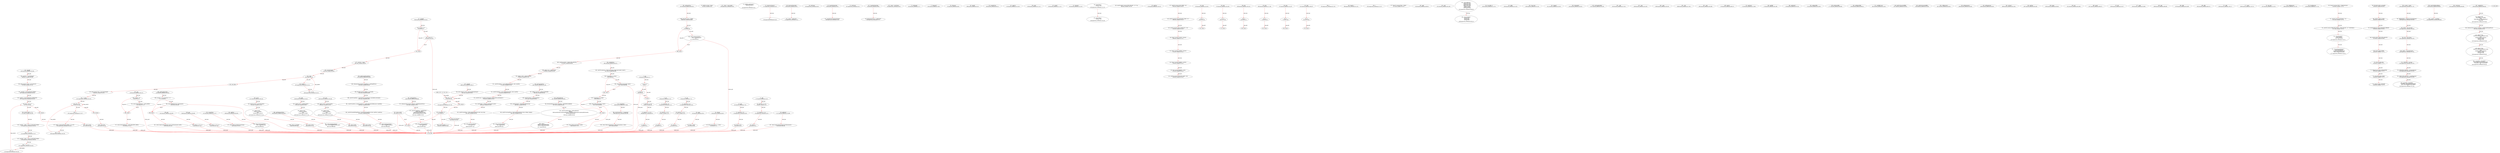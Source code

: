 digraph  {
16 [label="3_ mul\n16-function_definition-4-11", type_label=function_definition];
33 [label="4_ if_a == 0\n33-if-5-7", type_label=if];
3141 [label="4_ end_if", type_label=end_if];
38 [label="5_ return 0;\n38-return-6-6", type_label=return];
40 [label="7_ uint256 c = a * b;\n40-new_variable-8-8", type_label=new_variable];
48 [label="8_ require(c / a == b);\n48-expression_statement-9-9", type_label=expression_statement];
57 [label="9_ return c;\n57-return-10-10", type_label=return];
59 [label="11_ div\n59-function_definition-12-16", type_label=function_definition];
76 [label="12_ require(b > 0);\n76-expression_statement-13-13", type_label=expression_statement];
83 [label="13_ uint256 c = a / b;\n83-new_variable-14-14", type_label=new_variable];
91 [label="14_ return c;\n91-return-15-15", type_label=return];
93 [label="16_ sub\n93-function_definition-17-21", type_label=function_definition];
110 [label="17_ require(b <= a);\n110-expression_statement-18-18", type_label=expression_statement];
117 [label="18_ uint256 c = a - b;\n117-new_variable-19-19", type_label=new_variable];
125 [label="19_ return c;\n125-return-20-20", type_label=return];
127 [label="21_ add\n127-function_definition-22-26", type_label=function_definition];
144 [label="22_ uint256 c = a + b;\n144-new_variable-23-23", type_label=new_variable];
152 [label="23_ require(c >= a);\n152-expression_statement-24-24", type_label=expression_statement];
159 [label="24_ return c;\n159-return-25-25", type_label=return];
161 [label="26_ mod\n161-function_definition-27-30", type_label=function_definition];
178 [label="27_ require(b != 0);\n178-expression_statement-28-28", type_label=expression_statement];
185 [label="28_ return a % b;\n185-return-29-29", type_label=return];
192 [label="32_ address private _owner;\n192-new_variable-33-33", type_label=new_variable];
209 [label="35_ _owner = msg.sender;\n209-expression_statement-36-36", type_label=expression_statement];
223 [label="38_ owner\n223-function_definition-39-41", type_label=function_definition];
232 [label="39_ return _owner;\n232-return-40-40", type_label=return];
234 [label="41_ modifier onlyOwner() {\n        require(isOwner());\n        _;\n    }\n234-expression_statement-42-45", type_label=expression_statement];
237 [label="42_ require(isOwner());\n237-expression_statement-43-43", type_label=expression_statement];
243 [label="43_ _;\n243-expression_statement-44-44", type_label=expression_statement];
245 [label="45_ isOwner\n245-function_definition-46-48", type_label=function_definition];
254 [label="46_ return msg.sender == _owner;\n254-return-47-47", type_label=return];
260 [label="48_ renounceOwnership\n260-function_definition-49-52", type_label=function_definition];
263 [label="48_ onlyOwner\n263-expression_statement-49-49", type_label=expression_statement];
274 [label="50_ _owner = address(0);\n274-expression_statement-51-51", type_label=expression_statement];
280 [label="52_ transferOwnership\n280-function_definition-53-55", type_label=function_definition];
287 [label="52_ onlyOwner\n287-expression_statement-53-53", type_label=expression_statement];
290 [label="53_ _transferOwnership(newOwner);\n290-expression_statement-54-54", type_label=expression_statement];
295 [label="55_ _transferOwnership\n295-function_definition-56-60", type_label=function_definition];
303 [label="56_ require(newOwner != address(0));\n303-expression_statement-57-57", type_label=expression_statement];
318 [label="58_ _owner = newOwner;\n318-expression_statement-59-59", type_label=expression_statement];
353 [label="72_ totalSupply\n353-function_definition-73-77", type_label=function_definition];
361 [label="77_ balanceOf\n361-function_definition-78-83", type_label=function_definition];
373 [label="83_ allowance\n373-function_definition-84-90", type_label=function_definition];
389 [label="90_ transfer\n389-function_definition-91-95", type_label=function_definition];
400 [label="95_ transferFrom\n400-function_definition-96-101", type_label=function_definition];
415 [label="101_ approve\n415-function_definition-102-106", type_label=function_definition];
426 [label="106_ name\n426-function_definition-107-110", type_label=function_definition];
434 [label="110_ symbol\n434-function_definition-111-114", type_label=function_definition];
442 [label="114_ decimals\n442-function_definition-115-118", type_label=function_definition];
453 [label="120_ struct Price {\n        uint256 value;\n    }\n453-expression_statement-121-123", type_label=expression_statement];
459 [label="123_ struct Value {\n        uint256 value;\n    }\n459-expression_statement-124-126", type_label=expression_statement];
468 [label="128_ uint256 public constant ONE_DOLLAR = 10 ** 36;\n468-new_variable-129-129", type_label=new_variable];
476 [label="129_ getPrice\n476-function_definition-130-135", type_label=function_definition];
493 [label="137_ uint256 constant ASCII_ZERO = 48;\n493-new_variable-138-138", type_label=new_variable];
498 [label="138_ uint256 constant ASCII_RELATIVE_ZERO = 87;\n498-new_variable-139-139", type_label=new_variable];
503 [label="139_ uint256 constant ASCII_LOWER_EX = 120;\n503-new_variable-140-140", type_label=new_variable];
508 [label="140_ bytes2 constant COLON = 0x3a20;\n508-new_variable-141-141", type_label=new_variable];
513 [label="141_ bytes2 constant COMMA = 0x2c20;\n513-new_variable-142-142", type_label=new_variable];
518 [label="142_ bytes2 constant LPAREN = 0x203c;\n518-new_variable-143-143", type_label=new_variable];
523 [label="143_ byte constant RPAREN = 0x3e;\n523-new_variable-144-144", type_label=new_variable];
528 [label="144_ uint256 constant FOUR_BIT_MASK = 0xf;\n528-new_variable-145-145", type_label=new_variable];
533 [label="145_ that\n533-function_definition-146-165", type_label=function_definition];
550 [label="153_ if\n550-if-154-164", type_label=if];
3658 [label="153_ end_if", type_label=end_if];
574 [label="165_ that\n574-function_definition-166-189", type_label=function_definition];
595 [label="174_ if\n595-if-175-188", type_label=if];
3703 [label="174_ end_if", type_label=end_if];
628 [label="189_ that\n628-function_definition-190-216", type_label=function_definition];
653 [label="199_ if\n653-if-200-215", type_label=if];
3761 [label="199_ end_if", type_label=end_if];
693 [label="216_ that\n693-function_definition-217-240", type_label=function_definition];
714 [label="225_ if\n714-if-226-239", type_label=if];
3822 [label="225_ end_if", type_label=end_if];
747 [label="240_ that\n747-function_definition-241-267", type_label=function_definition];
772 [label="250_ if\n772-if-251-266", type_label=if];
3880 [label="250_ end_if", type_label=end_if];
812 [label="267_ that\n812-function_definition-268-297", type_label=function_definition];
841 [label="278_ if\n841-if-279-296", type_label=if];
3949 [label="278_ end_if", type_label=end_if];
888 [label="297_ stringify\n888-function_definition-298-317", type_label=function_definition];
901 [label="304_ bytes memory result = abi.encodePacked(input);\n901-new_variable-305-305", type_label=new_variable];
912 [label="305_ for(i > 0;;)\n912-for-306-315", type_label=for];
4020 [label="305_ end_for", type_label=end_for];
924 [label="306_ i--;\n924-expression_statement-307-307", type_label=expression_statement];
925 [label="306_ i--\n925-expression_statement-307-307", type_label=expression_statement];
927 [label="307_ if_result[i] != 0\n927-if-308-314", type_label=if];
4035 [label="307_ end_if", type_label=end_if];
934 [label="308_ uint256 length = i + 1;\n934-new_variable-309-309", type_label=new_variable];
951 [label="312_ return result;\n951-return-313-313", type_label=return];
953 [label="315_ return new bytes(0);\n953-return-316-316", type_label=return];
960 [label="317_ stringify\n960-function_definition-318-342", type_label=function_definition];
973 [label="324_ if_input == 0\n973-if-325-327", type_label=if];
4081 [label="324_ end_if", type_label=end_if];
978 [label="325_ return \"0\";\n978-return-326-326", type_label=return];
981 [label="327_ uint256 j = input;\n981-new_variable-328-328", type_label=new_variable];
987 [label="328_ uint256 length;\n987-new_variable-329-329", type_label=new_variable];
992 [label="329_ while\n992-while-330-333", type_label=while];
4100 [label="329_ end_while", type_label=end_while];
997 [label="330_ length++;\n997-expression_statement-331-331", type_label=expression_statement];
998 [label="330_ length++\n998-expression_statement-331-331", type_label=expression_statement];
1000 [label="331_ j /= 10;\n1000-expression_statement-332-332", type_label=expression_statement];
1004 [label="333_ bytes memory bstr = new bytes(length);\n1004-new_variable-334-334", type_label=new_variable];
1015 [label="334_ j = input;\n1015-expression_statement-335-335", type_label=expression_statement];
1019 [label="335_ for(i > 0;;)\n1019-for-336-340", type_label=for];
4127 [label="335_ end_for", type_label=end_for];
1031 [label="336_ i--;\n1031-expression_statement-337-337", type_label=expression_statement];
1032 [label="336_ i--\n1032-expression_statement-337-337", type_label=expression_statement];
1034 [label="337_ bstr[i] = byte(uint8(ASCII_ZERO + (j % 10)));\n1034-expression_statement-338-338", type_label=expression_statement];
1049 [label="338_ j /= 10;\n1049-expression_statement-339-339", type_label=expression_statement];
1053 [label="340_ return bstr;\n1053-return-341-341", type_label=return];
1055 [label="342_ stringify\n1055-function_definition-343-362", type_label=function_definition];
1068 [label="349_ uint256 z = uint256(input);\n1068-new_variable-350-350", type_label=new_variable];
1076 [label="350_ bytes memory result = new bytes(42);\n1076-new_variable-351-351", type_label=new_variable];
1087 [label="351_ result[0] = byte(uint8(ASCII_ZERO));\n1087-expression_statement-352-352", type_label=expression_statement];
1097 [label="352_ result[1] = byte(uint8(ASCII_LOWER_EX));\n1097-expression_statement-353-353", type_label=expression_statement];
1107 [label="353_ for(i < 20;;i++)\n1107-for-354-360", type_label=for];
4215 [label="353_ end_for", type_label=end_for];
1118 [label="353_ i++\n1118-expression_statement-354-354", type_label=expression_statement];
1121 [label="354_ uint256 shift = i * 2;\n1121-new_variable-355-355", type_label=new_variable];
1129 [label="355_ result[41 - shift] = char(z & FOUR_BIT_MASK);\n1129-expression_statement-356-356", type_label=expression_statement];
1142 [label="356_ z = z >> 4;\n1142-expression_statement-357-357", type_label=expression_statement];
1148 [label="357_ result[40 - shift] = char(z & FOUR_BIT_MASK);\n1148-expression_statement-358-358", type_label=expression_statement];
1161 [label="358_ z = z >> 4;\n1161-expression_statement-359-359", type_label=expression_statement];
1167 [label="360_ return result;\n1167-return-361-361", type_label=return];
1169 [label="362_ char\n1169-function_definition-363-374", type_label=function_definition];
1182 [label="369_ if_input < 10\n1182-if-370-372", type_label=if];
4290 [label="369_ end_if", type_label=end_if];
1187 [label="370_ return byte(uint8(input + ASCII_ZERO));\n1187-return-371-371", type_label=return];
1195 [label="372_ return byte(uint8(input + ASCII_RELATIVE_ZERO));\n1195-return-373-373", type_label=return];
1211 [label="377_ bytes32 constant FILE = \"Math\";\n1211-new_variable-378-378", type_label=new_variable];
1217 [label="378_ getPartial\n1217-function_definition-379-389", type_label=function_definition];
1238 [label="387_ return target.mul(numerator).div(denominator);\n1238-return-388-388", type_label=return];
1250 [label="389_ getPartialRoundUp\n1250-function_definition-390-403", type_label=function_definition];
1271 [label="398_ if_target == 0 || numerator == 0\n1271-if-399-401", type_label=if];
4379 [label="398_ end_if", type_label=end_if];
1280 [label="399_ return SafeMath.div(0, denominator);\n1280-return-400-400", type_label=return];
1289 [label="401_ return target.mul(numerator).sub(1).div(denominator).add(1);\n1289-return-402-402", type_label=return];
1311 [label="403_ to128\n1311-function_definition-404-418", type_label=function_definition];
1324 [label="410_ uint128 result = uint128(number);\n1324-new_variable-411-411", type_label=new_variable];
1332 [label="411_ Require.that(\n            result == number,\n            FILE,\n            \"Unsafe cast to uint128\"\n        );\n1332-expression_statement-412-416", type_label=expression_statement];
1346 [label="416_ return result;\n1346-return-417-417", type_label=return];
1348 [label="418_ to96\n1348-function_definition-419-433", type_label=function_definition];
1361 [label="425_ uint96 result = uint96(number);\n1361-new_variable-426-426", type_label=new_variable];
1369 [label="426_ Require.that(\n            result == number,\n            FILE,\n            \"Unsafe cast to uint96\"\n        );\n1369-expression_statement-427-431", type_label=expression_statement];
1383 [label="431_ return result;\n1383-return-432-432", type_label=return];
1385 [label="433_ to32\n1385-function_definition-434-448", type_label=function_definition];
1398 [label="440_ uint32 result = uint32(number);\n1398-new_variable-441-441", type_label=new_variable];
1406 [label="441_ Require.that(\n            result == number,\n            FILE,\n            \"Unsafe cast to uint32\"\n        );\n1406-expression_statement-442-446", type_label=expression_statement];
1420 [label="446_ return result;\n1420-return-447-447", type_label=return];
1422 [label="448_ min\n1422-function_definition-449-458", type_label=function_definition];
1439 [label="456_ return a < b ? a : b;\n1439-return-457-457", type_label=return];
1446 [label="458_ max\n1446-function_definition-459-468", type_label=function_definition];
1463 [label="466_ return a > b ? a : b;\n1463-return-467-467", type_label=return];
1473 [label="470_ currentTime\n1473-function_definition-471-477", type_label=function_definition];
1482 [label="475_ return Math.to32(block.timestamp);\n1482-return-476-476", type_label=return];
1520 [label="487_ peek\n1520-function_definition-488-491", type_label=function_definition];
1531 [label="491_ read\n1531-function_definition-492-495", type_label=function_definition];
1542 [label="497_ struct OfferInfo {\n        uint256 pay_amt;\n        address pay_gem;\n        uint256 buy_amt;\n        address buy_gem;\n        address owner;\n        uint64 timestamp;\n    }\n1542-expression_statement-498-505", type_label=expression_statement];
1568 [label="505_ struct SortInfo {\n        uint256 next;   \n        uint256 prev;   \n        uint256 delb;   \n    }\n1568-expression_statement-506-510", type_label=expression_statement];
1582 [label="510_ last_offer_id\n1582-function_definition-511-514", type_label=function_definition];
1590 [label="514_ offers\n1590-function_definition-515-520", type_label=function_definition];
1603 [label="520_ close_time\n1603-function_definition-521-524", type_label=function_definition];
1611 [label="524_ stopped\n1611-function_definition-525-528", type_label=function_definition];
1619 [label="528_ buyEnabled\n1619-function_definition-529-532", type_label=function_definition];
1627 [label="532_ matchingEnabled\n1627-function_definition-533-536", type_label=function_definition];
1635 [label="536_ _rank\n1635-function_definition-537-542", type_label=function_definition];
1648 [label="542_ _best\n1648-function_definition-543-549", type_label=function_definition];
1664 [label="549_ _span\n1664-function_definition-550-556", type_label=function_definition];
1680 [label="556_ _dust\n1680-function_definition-557-562", type_label=function_definition];
1692 [label="562_ _near\n1692-function_definition-563-568", type_label=function_definition];
1704 [label="568_ isActive\n1704-function_definition-569-574", type_label=function_definition];
1716 [label="574_ getOwner\n1716-function_definition-575-580", type_label=function_definition];
1728 [label="580_ getOffer\n1728-function_definition-581-586", type_label=function_definition];
1749 [label="586_ getMinSell\n1749-function_definition-587-592", type_label=function_definition];
1761 [label="592_ getBestOffer\n1761-function_definition-593-599", type_label=function_definition];
1777 [label="599_ getWorseOffer\n1777-function_definition-600-605", type_label=function_definition];
1789 [label="605_ getBetterOffer\n1789-function_definition-606-611", type_label=function_definition];
1801 [label="611_ getOfferCount\n1801-function_definition-612-618", type_label=function_definition];
1817 [label="618_ getFirstUnsortedOffer\n1817-function_definition-619-622", type_label=function_definition];
1825 [label="622_ getNextUnsortedOffer\n1825-function_definition-623-628", type_label=function_definition];
1837 [label="628_ isOfferSorted\n1837-function_definition-629-634", type_label=function_definition];
1849 [label="634_ getBuyAmount\n1849-function_definition-635-642", type_label=function_definition];
1869 [label="642_ getPayAmount\n1869-function_definition-643-650", type_label=function_definition];
1889 [label="650_ isClosed\n1889-function_definition-651-654", type_label=function_definition];
1897 [label="654_ getTime\n1897-function_definition-655-658", type_label=function_definition];
1905 [label="658_ bump\n1905-function_definition-659-662", type_label=function_definition];
1912 [label="662_ buy\n1912-function_definition-663-668", type_label=function_definition];
1927 [label="668_ cancel\n1927-function_definition-669-673", type_label=function_definition];
1938 [label="673_ kill\n1938-function_definition-674-677", type_label=function_definition];
1945 [label="677_ make\n1945-function_definition-678-685", type_label=function_definition];
1968 [label="685_ take\n1968-function_definition-686-690", type_label=function_definition];
1979 [label="690_ offer\n1979-function_definition-691-698", type_label=function_definition];
2002 [label="698_ offer\n2002-function_definition-699-707", type_label=function_definition];
2029 [label="707_ offer\n2029-function_definition-708-717", type_label=function_definition];
2060 [label="717_ insert\n2060-function_definition-718-723", type_label=function_definition];
2075 [label="723_ del_rank\n2075-function_definition-724-728", type_label=function_definition];
2086 [label="728_ sellAllAmount\n2086-function_definition-729-736", type_label=function_definition];
2109 [label="736_ buyAllAmount\n2109-function_definition-737-744", type_label=function_definition];
2146 [label="750_ bytes32 constant FILE = \"DaiPriceOracle\";\n2146-new_variable-751-751", type_label=new_variable];
2152 [label="751_ uint256 constant DECIMALS = 18;\n2152-new_variable-752-752", type_label=new_variable];
2157 [label="752_ uint256 constant EXPECTED_PRICE = ONE_DOLLAR / (10 ** DECIMALS);\n2157-new_variable-753-753", type_label=new_variable];
2167 [label="753_ struct PriceInfo {\n        uint128 price;\n        uint32 lastUpdate;\n    }\n2167-expression_statement-754-757", type_label=expression_statement];
2177 [label="757_ struct DeviationParams {\n        uint64 denominator;\n        uint64 maximumPerSecond;\n        uint64 maximumAbsolute;\n    }\n2177-expression_statement-758-762", type_label=expression_statement];
2198 [label="765_ PriceInfo public g_priceInfo;\n2198-new_variable-766-766", type_label=new_variable];
2204 [label="766_ address public g_poker;\n2204-new_variable-767-767", type_label=new_variable];
2209 [label="767_ DeviationParams public DEVIATION_PARAMS;\n2209-new_variable-768-768", type_label=new_variable];
2215 [label="768_ uint256 public OASIS_ETH_AMOUNT;\n2215-new_variable-769-769", type_label=new_variable];
2220 [label="769_ IErc20 public WETH;\n2220-new_variable-770-770", type_label=new_variable];
2226 [label="770_ IErc20 public DAI;\n2226-new_variable-771-771", type_label=new_variable];
2232 [label="771_ IMakerOracle public MEDIANIZER;\n2232-new_variable-772-772", type_label=new_variable];
2238 [label="772_ IOasisDex public OASIS;\n2238-new_variable-773-773", type_label=new_variable];
2244 [label="773_ address public UNISWAP;\n2244-new_variable-774-774", type_label=new_variable];
2284 [label="786_ g_poker = poker;\n2284-expression_statement-787-787", type_label=expression_statement];
2288 [label="787_ MEDIANIZER = IMakerOracle(medianizer);\n2288-expression_statement-788-788", type_label=expression_statement];
2295 [label="788_ WETH = IErc20(weth);\n2295-expression_statement-789-789", type_label=expression_statement];
2302 [label="789_ DAI = IErc20(dai);\n2302-expression_statement-790-790", type_label=expression_statement];
2309 [label="790_ OASIS = IOasisDex(oasis);\n2309-expression_statement-791-791", type_label=expression_statement];
2316 [label="791_ UNISWAP = uniswap;\n2316-expression_statement-792-792", type_label=expression_statement];
2320 [label="792_ DEVIATION_PARAMS = deviationParams;\n2320-expression_statement-793-793", type_label=expression_statement];
2324 [label="793_ OASIS_ETH_AMOUNT = oasisEthAmount;\n2324-expression_statement-794-794", type_label=expression_statement];
2328 [label="794_ g_priceInfo = PriceInfo({\n            lastUpdate: uint32(block.timestamp),\n            price: uint128(EXPECTED_PRICE)\n        });\n2328-expression_statement-795-798", type_label=expression_statement];
2346 [label="799_ ownerSetPokerAddress\n2346-function_definition-800-807", type_label=function_definition];
2353 [label="803_ onlyOwner\n2353-expression_statement-804-804", type_label=expression_statement];
2356 [label="805_ g_poker = newPoker;\n2356-expression_statement-806-806", type_label=expression_statement];
2360 [label="807_ updatePrice\n2360-function_definition-808-842", type_label=function_definition];
2381 [label="814_ Require.that(\n            msg.sender == g_poker,\n            FILE,\n            \"Only poker can call updatePrice\",\n            msg.sender\n        );\n2381-expression_statement-815-820", type_label=expression_statement];
2401 [label="820_ Monetary.Price memory newPrice = getBoundedTargetPrice();\n2401-new_variable-821-821", type_label=new_variable];
2410 [label="821_ Require.that(\n            newPrice.value >= minimum.value,\n            FILE,\n            \"newPrice below minimum\",\n            newPrice.value,\n            minimum.value\n        );\n2410-expression_statement-822-828", type_label=expression_statement];
2436 [label="828_ Require.that(\n            newPrice.value <= maximum.value,\n            FILE,\n            \"newPrice above maximum\",\n            newPrice.value,\n            maximum.value\n        );\n2436-expression_statement-829-835", type_label=expression_statement];
2462 [label="835_ g_priceInfo = PriceInfo({\n            price: Math.to128(newPrice.value),\n            lastUpdate: Time.currentTime()\n        });\n2462-expression_statement-836-839", type_label=expression_statement];
2488 [label="840_ return g_priceInfo;\n2488-return-841-841", type_label=return];
2490 [label="842_ getPrice\n2490-function_definition-843-853", type_label=function_definition];
2504 [label="849_ return Monetary.Price({\n            value: g_priceInfo.price\n        });\n2504-return-850-852", type_label=return];
2515 [label="853_ getBoundedTargetPrice\n2515-function_definition-854-867", type_label=function_definition];
2526 [label="858_ Monetary.Price memory targetPrice = getTargetPrice();\n2526-new_variable-859-859", type_label=new_variable];
2535 [label="859_ PriceInfo memory oldInfo = g_priceInfo;\n2535-new_variable-860-860", type_label=new_variable];
2542 [label="860_ uint256 timeDelta = uint256(Time.currentTime()).sub(oldInfo.lastUpdate);\n2542-new_variable-861-861", type_label=new_variable];
2560 [label="861_ (uint256 minPrice, uint256 maxPrice) = getPriceBounds(oldInfo.price, timeDelta);\n2560-new_variable-862-862", type_label=new_variable];
2578 [label="862_ uint256 boundedTargetPrice = boundValue(targetPrice.value, minPrice, maxPrice);\n2578-new_variable-863-863", type_label=new_variable];
2593 [label="863_ return Monetary.Price({\n            value: boundedTargetPrice\n        });\n2593-return-864-866", type_label=return];
2602 [label="867_ getTargetPrice\n2602-function_definition-868-882", type_label=function_definition];
2613 [label="872_ Monetary.Price memory ethUsd = getMedianizerPrice();\n2613-new_variable-873-873", type_label=new_variable];
2622 [label="873_ uint256 targetPrice = getMidValue(\n            EXPECTED_PRICE,\n            getOasisPrice(ethUsd).value,\n            getUniswapPrice(ethUsd).value\n        );\n2622-new_variable-874-878", type_label=new_variable];
2645 [label="878_ return Monetary.Price({\n            value: targetPrice\n        });\n2645-return-879-881", type_label=return];
2654 [label="882_ getMedianizerPrice\n2654-function_definition-883-891", type_label=function_definition];
2665 [label="887_ return Monetary.Price({\n            value: uint256(MEDIANIZER.read())\n        });\n2665-return-888-890", type_label=return];
2679 [label="891_ getOasisPrice\n2679-function_definition-892-920", type_label=function_definition];
2696 [label="898_ IOasisDex oasis = OASIS;\n2696-new_variable-899-899", type_label=new_variable];
2703 [label="899_ if\n2703-if-900-908", type_label=if];
5811 [label="899_ end_if", type_label=end_if];
2721 [label="904_ return Monetary.Price({\n                value: g_priceInfo.price\n            });\n2721-return-905-907", type_label=return];
2732 [label="908_ uint256 numWei = OASIS_ETH_AMOUNT;\n2732-new_variable-909-909", type_label=new_variable];
2738 [label="909_ address dai = address(DAI);\n2738-new_variable-910-910", type_label=new_variable];
2746 [label="910_ address weth = address(WETH);\n2746-new_variable-911-911", type_label=new_variable];
2754 [label="911_ uint256 daiAmt1 = oasis.getBuyAmount(dai, weth, numWei);\n2754-new_variable-912-912", type_label=new_variable];
2769 [label="912_ uint256 daiAmt2 = oasis.getPayAmount(dai, weth, numWei);\n2769-new_variable-913-913", type_label=new_variable];
2784 [label="913_ uint256 num = numWei.mul(daiAmt2).add(numWei.mul(daiAmt1));\n2784-new_variable-914-914", type_label=new_variable];
2805 [label="914_ uint256 den = daiAmt1.mul(daiAmt2).mul(2);\n2805-new_variable-915-915", type_label=new_variable];
2821 [label="915_ uint256 oasisPrice = Math.getPartial(ethUsd.value, num, den);\n2821-new_variable-916-916", type_label=new_variable];
2838 [label="916_ return Monetary.Price({\n            value: oasisPrice\n        });\n2838-return-917-919", type_label=return];
2847 [label="920_ getUniswapPrice\n2847-function_definition-921-935", type_label=function_definition];
2864 [label="927_ address uniswap = address(UNISWAP);\n2864-new_variable-928-928", type_label=new_variable];
2872 [label="928_ uint256 ethAmt = uniswap.balance;\n2872-new_variable-929-929", type_label=new_variable];
2880 [label="929_ uint256 daiAmt = DAI.balanceOf(uniswap);\n2880-new_variable-930-930", type_label=new_variable];
2891 [label="930_ uint256 uniswapPrice = Math.getPartial(ethUsd.value, ethAmt, daiAmt);\n2891-new_variable-931-931", type_label=new_variable];
2908 [label="931_ return Monetary.Price({\n            value: uniswapPrice\n        });\n2908-return-932-934", type_label=return];
2917 [label="935_ getPriceBounds\n2917-function_definition-936-954", type_label=function_definition];
2937 [label="943_ DeviationParams memory deviation = DEVIATION_PARAMS;\n2937-new_variable-944-944", type_label=new_variable];
2944 [label="944_ uint256 maxDeviation = Math.getPartial(\n            oldPrice,\n            Math.min(deviation.maximumAbsolute, timeDelta.mul(deviation.maximumPerSecond)),\n            deviation.denominator\n        );\n2944-new_variable-945-949", type_label=new_variable];
2977 [label="949_ return (\n            oldPrice.sub(maxDeviation),\n            oldPrice.add(maxDeviation)\n        );\n2977-return-950-953", type_label=return];
2991 [label="954_ getMidValue\n2991-function_definition-955-972", type_label=function_definition];
3012 [label="963_ uint256 maximum = Math.max(valueA, Math.max(valueB, valueC));\n3012-new_variable-964-964", type_label=new_variable];
3032 [label="964_ if_maximum == valueA\n3032-if-965-967", type_label=if];
6140 [label="964_ end_if", type_label=end_if];
3037 [label="965_ return Math.max(valueB, valueC);\n3037-return-966-966", type_label=return];
3046 [label="967_ if_maximum == valueB\n3046-if-968-970", type_label=if];
6154 [label="967_ end_if", type_label=end_if];
3051 [label="968_ return Math.max(valueA, valueC);\n3051-return-969-969", type_label=return];
3060 [label="970_ return Math.max(valueA, valueB);\n3060-return-971-971", type_label=return];
3069 [label="972_ boundValue\n3069-function_definition-973-984", type_label=function_definition];
3090 [label="981_ assert(minimum <= maximum);\n3090-expression_statement-982-982", type_label=expression_statement];
3097 [label="982_ return Math.max(minimum, Math.min(maximum, value));\n3097-return-983-983", type_label=return];
1 [label="0_ start_node", type_label=start];
2 [label="0_ exit_node", type_label=exit];
"(4035, (307, 12), (313, 13))";
16 -> 33  [color=red, controlflow_type=next_line, edge_type=CFG_edge, key=0, label=next_line];
33 -> 38  [color=red, controlflow_type=pos_next, edge_type=CFG_edge, key=0, label=pos_next];
33 -> 3141  [color=red, controlflow_type=neg_next, edge_type=CFG_edge, key=0, label=neg_next];
3141 -> 40  [color=red, controlflow_type=next_line, edge_type=CFG_edge, key=0, label=next_line];
38 -> 3141  [color=red, controlflow_type=end_if, edge_type=CFG_edge, key=0, label=end_if];
38 -> 2  [color=red, controlflow_type=return_exit, edge_type=CFG_edge, key=0, label=return_exit];
40 -> 48  [color=red, controlflow_type=next_line, edge_type=CFG_edge, key=0, label=next_line];
48 -> 57  [color=red, controlflow_type=next_line, edge_type=CFG_edge, key=0, label=next_line];
57 -> 2  [color=red, controlflow_type=return_exit, edge_type=CFG_edge, key=0, label=return_exit];
59 -> 76  [color=red, controlflow_type=next_line, edge_type=CFG_edge, key=0, label=next_line];
76 -> 83  [color=red, controlflow_type=next_line, edge_type=CFG_edge, key=0, label=next_line];
83 -> 91  [color=red, controlflow_type=next_line, edge_type=CFG_edge, key=0, label=next_line];
91 -> 2  [color=red, controlflow_type=return_exit, edge_type=CFG_edge, key=0, label=return_exit];
93 -> 110  [color=red, controlflow_type=next_line, edge_type=CFG_edge, key=0, label=next_line];
110 -> 117  [color=red, controlflow_type=next_line, edge_type=CFG_edge, key=0, label=next_line];
117 -> 125  [color=red, controlflow_type=next_line, edge_type=CFG_edge, key=0, label=next_line];
125 -> 2  [color=red, controlflow_type=return_exit, edge_type=CFG_edge, key=0, label=return_exit];
127 -> 144  [color=red, controlflow_type=next_line, edge_type=CFG_edge, key=0, label=next_line];
144 -> 152  [color=red, controlflow_type=next_line, edge_type=CFG_edge, key=0, label=next_line];
152 -> 159  [color=red, controlflow_type=next_line, edge_type=CFG_edge, key=0, label=next_line];
159 -> 2  [color=red, controlflow_type=return_exit, edge_type=CFG_edge, key=0, label=return_exit];
161 -> 178  [color=red, controlflow_type=next_line, edge_type=CFG_edge, key=0, label=next_line];
178 -> 185  [color=red, controlflow_type=next_line, edge_type=CFG_edge, key=0, label=next_line];
185 -> 2  [color=red, controlflow_type=return_exit, edge_type=CFG_edge, key=0, label=return_exit];
223 -> 232  [color=red, controlflow_type=next_line, edge_type=CFG_edge, key=0, label=next_line];
232 -> 2  [color=red, controlflow_type=return_exit, edge_type=CFG_edge, key=0, label=return_exit];
237 -> 243  [color=red, controlflow_type=next_line, edge_type=CFG_edge, key=0, label=next_line];
245 -> 254  [color=red, controlflow_type=next_line, edge_type=CFG_edge, key=0, label=next_line];
254 -> 2  [color=red, controlflow_type=return_exit, edge_type=CFG_edge, key=0, label=return_exit];
260 -> 274  [color=red, controlflow_type=next_line, edge_type=CFG_edge, key=0, label=next_line];
280 -> 290  [color=red, controlflow_type=next_line, edge_type=CFG_edge, key=0, label=next_line];
295 -> 303  [color=red, controlflow_type=next_line, edge_type=CFG_edge, key=0, label=next_line];
453 -> 459  [color=red, controlflow_type=next_line, edge_type=CFG_edge, key=0, label=next_line];
493 -> 498  [color=red, controlflow_type=next_line, edge_type=CFG_edge, key=0, label=next_line];
498 -> 503  [color=red, controlflow_type=next_line, edge_type=CFG_edge, key=0, label=next_line];
503 -> 508  [color=red, controlflow_type=next_line, edge_type=CFG_edge, key=0, label=next_line];
508 -> 513  [color=red, controlflow_type=next_line, edge_type=CFG_edge, key=0, label=next_line];
513 -> 518  [color=red, controlflow_type=next_line, edge_type=CFG_edge, key=0, label=next_line];
518 -> 523  [color=red, controlflow_type=next_line, edge_type=CFG_edge, key=0, label=next_line];
523 -> 528  [color=red, controlflow_type=next_line, edge_type=CFG_edge, key=0, label=next_line];
533 -> 550  [color=red, controlflow_type=next_line, edge_type=CFG_edge, key=0, label=next_line];
550 -> 3658  [color=red, controlflow_type=neg_next, edge_type=CFG_edge, key=0, label=neg_next];
574 -> 595  [color=red, controlflow_type=next_line, edge_type=CFG_edge, key=0, label=next_line];
595 -> 3703  [color=red, controlflow_type=neg_next, edge_type=CFG_edge, key=0, label=neg_next];
628 -> 653  [color=red, controlflow_type=next_line, edge_type=CFG_edge, key=0, label=next_line];
653 -> 3761  [color=red, controlflow_type=neg_next, edge_type=CFG_edge, key=0, label=neg_next];
693 -> 714  [color=red, controlflow_type=next_line, edge_type=CFG_edge, key=0, label=next_line];
714 -> 3822  [color=red, controlflow_type=neg_next, edge_type=CFG_edge, key=0, label=neg_next];
747 -> 772  [color=red, controlflow_type=next_line, edge_type=CFG_edge, key=0, label=next_line];
772 -> 3880  [color=red, controlflow_type=neg_next, edge_type=CFG_edge, key=0, label=neg_next];
812 -> 841  [color=red, controlflow_type=next_line, edge_type=CFG_edge, key=0, label=next_line];
841 -> 3949  [color=red, controlflow_type=neg_next, edge_type=CFG_edge, key=0, label=neg_next];
888 -> 901  [color=red, controlflow_type=next_line, edge_type=CFG_edge, key=0, label=next_line];
901 -> 912  [color=red, controlflow_type=next_line, edge_type=CFG_edge, key=0, label=next_line];
912 -> 924  [color=red, controlflow_type=pos_next, edge_type=CFG_edge, key=0, label=pos_next];
912 -> 4020  [color=red, controlflow_type=neg_next, edge_type=CFG_edge, key=0, label=neg_next];
912 -> 912  [color=red, controlflow_type=loop_control, edge_type=CFG_edge, key=0, label=loop_control];
4020 -> 953  [color=red, controlflow_type=next_line, edge_type=CFG_edge, key=0, label=next_line];
924 -> 927  [color=red, controlflow_type=next_line, edge_type=CFG_edge, key=0, label=next_line];
927 -> 934  [color=red, controlflow_type=pos_next, edge_type=CFG_edge, key=0, label=pos_next];
927 -> 4035  [color=red, controlflow_type=neg_next, edge_type=CFG_edge, key=0, label=neg_next];
4035 -> 2  [color=red, controlflow_type=next_line, edge_type=CFG_edge, key=0, label=next_line];
951 -> 4035  [color=red, controlflow_type=end_if, edge_type=CFG_edge, key=0, label=end_if];
951 -> 2  [color=red, controlflow_type=return_exit, edge_type=CFG_edge, key=0, label=return_exit];
953 -> 2  [color=red, controlflow_type=return_exit, edge_type=CFG_edge, key=0, label=return_exit];
960 -> 973  [color=red, controlflow_type=next_line, edge_type=CFG_edge, key=0, label=next_line];
973 -> 978  [color=red, controlflow_type=pos_next, edge_type=CFG_edge, key=0, label=pos_next];
973 -> 4081  [color=red, controlflow_type=neg_next, edge_type=CFG_edge, key=0, label=neg_next];
4081 -> 981  [color=red, controlflow_type=next_line, edge_type=CFG_edge, key=0, label=next_line];
978 -> 4081  [color=red, controlflow_type=end_if, edge_type=CFG_edge, key=0, label=end_if];
978 -> 2  [color=red, controlflow_type=return_exit, edge_type=CFG_edge, key=0, label=return_exit];
981 -> 987  [color=red, controlflow_type=next_line, edge_type=CFG_edge, key=0, label=next_line];
987 -> 992  [color=red, controlflow_type=next_line, edge_type=CFG_edge, key=0, label=next_line];
992 -> 997  [color=red, controlflow_type=pos_next, edge_type=CFG_edge, key=0, label=pos_next];
992 -> 4100  [color=red, controlflow_type=neg_next, edge_type=CFG_edge, key=0, label=neg_next];
4100 -> 1004  [color=red, controlflow_type=next_line, edge_type=CFG_edge, key=0, label=next_line];
997 -> 1000  [color=red, controlflow_type=next_line, edge_type=CFG_edge, key=0, label=next_line];
1000 -> 992  [color=red, controlflow_type=loop_update, edge_type=CFG_edge, key=0, label=loop_update];
1004 -> 1015  [color=red, controlflow_type=next_line, edge_type=CFG_edge, key=0, label=next_line];
1015 -> 1019  [color=red, controlflow_type=next_line, edge_type=CFG_edge, key=0, label=next_line];
1019 -> 1031  [color=red, controlflow_type=pos_next, edge_type=CFG_edge, key=0, label=pos_next];
1019 -> 4127  [color=red, controlflow_type=neg_next, edge_type=CFG_edge, key=0, label=neg_next];
1019 -> 1019  [color=red, controlflow_type=loop_control, edge_type=CFG_edge, key=0, label=loop_control];
4127 -> 1053  [color=red, controlflow_type=next_line, edge_type=CFG_edge, key=0, label=next_line];
1031 -> 1034  [color=red, controlflow_type=next_line, edge_type=CFG_edge, key=0, label=next_line];
1034 -> 1049  [color=red, controlflow_type=next_line, edge_type=CFG_edge, key=0, label=next_line];
1049 -> 1019  [color=red, controlflow_type=loop_update, edge_type=CFG_edge, key=0, label=loop_update];
1053 -> 2  [color=red, controlflow_type=return_exit, edge_type=CFG_edge, key=0, label=return_exit];
1055 -> 1068  [color=red, controlflow_type=next_line, edge_type=CFG_edge, key=0, label=next_line];
1068 -> 1076  [color=red, controlflow_type=next_line, edge_type=CFG_edge, key=0, label=next_line];
1076 -> 1087  [color=red, controlflow_type=next_line, edge_type=CFG_edge, key=0, label=next_line];
1087 -> 1097  [color=red, controlflow_type=next_line, edge_type=CFG_edge, key=0, label=next_line];
1097 -> 1107  [color=red, controlflow_type=next_line, edge_type=CFG_edge, key=0, label=next_line];
1107 -> 1121  [color=red, controlflow_type=pos_next, edge_type=CFG_edge, key=0, label=pos_next];
1107 -> 4215  [color=red, controlflow_type=neg_next, edge_type=CFG_edge, key=0, label=neg_next];
4215 -> 1167  [color=red, controlflow_type=next_line, edge_type=CFG_edge, key=0, label=next_line];
1118 -> 1107  [color=red, controlflow_type=loop_control, edge_type=CFG_edge, key=0, label=loop_control];
1121 -> 1129  [color=red, controlflow_type=next_line, edge_type=CFG_edge, key=0, label=next_line];
1129 -> 1142  [color=red, controlflow_type=next_line, edge_type=CFG_edge, key=0, label=next_line];
1142 -> 1148  [color=red, controlflow_type=next_line, edge_type=CFG_edge, key=0, label=next_line];
1148 -> 1161  [color=red, controlflow_type=next_line, edge_type=CFG_edge, key=0, label=next_line];
1161 -> 1118  [color=red, controlflow_type=loop_update, edge_type=CFG_edge, key=0, label=loop_update];
1167 -> 2  [color=red, controlflow_type=return_exit, edge_type=CFG_edge, key=0, label=return_exit];
1169 -> 1182  [color=red, controlflow_type=next_line, edge_type=CFG_edge, key=0, label=next_line];
1182 -> 1187  [color=red, controlflow_type=pos_next, edge_type=CFG_edge, key=0, label=pos_next];
1182 -> 4290  [color=red, controlflow_type=neg_next, edge_type=CFG_edge, key=0, label=neg_next];
4290 -> 1195  [color=red, controlflow_type=next_line, edge_type=CFG_edge, key=0, label=next_line];
1187 -> 4290  [color=red, controlflow_type=end_if, edge_type=CFG_edge, key=0, label=end_if];
1187 -> 2  [color=red, controlflow_type=return_exit, edge_type=CFG_edge, key=0, label=return_exit];
1195 -> 2  [color=red, controlflow_type=return_exit, edge_type=CFG_edge, key=0, label=return_exit];
1217 -> 1238  [color=red, controlflow_type=next_line, edge_type=CFG_edge, key=0, label=next_line];
1238 -> 2  [color=red, controlflow_type=return_exit, edge_type=CFG_edge, key=0, label=return_exit];
1250 -> 1271  [color=red, controlflow_type=next_line, edge_type=CFG_edge, key=0, label=next_line];
1271 -> 1280  [color=red, controlflow_type=pos_next, edge_type=CFG_edge, key=0, label=pos_next];
1271 -> 4379  [color=red, controlflow_type=neg_next, edge_type=CFG_edge, key=0, label=neg_next];
4379 -> 1289  [color=red, controlflow_type=next_line, edge_type=CFG_edge, key=0, label=next_line];
1280 -> 4379  [color=red, controlflow_type=end_if, edge_type=CFG_edge, key=0, label=end_if];
1280 -> 2  [color=red, controlflow_type=return_exit, edge_type=CFG_edge, key=0, label=return_exit];
1289 -> 2  [color=red, controlflow_type=return_exit, edge_type=CFG_edge, key=0, label=return_exit];
1311 -> 1324  [color=red, controlflow_type=next_line, edge_type=CFG_edge, key=0, label=next_line];
1324 -> 1332  [color=red, controlflow_type=next_line, edge_type=CFG_edge, key=0, label=next_line];
1332 -> 1346  [color=red, controlflow_type=next_line, edge_type=CFG_edge, key=0, label=next_line];
1346 -> 2  [color=red, controlflow_type=return_exit, edge_type=CFG_edge, key=0, label=return_exit];
1348 -> 1361  [color=red, controlflow_type=next_line, edge_type=CFG_edge, key=0, label=next_line];
1361 -> 1369  [color=red, controlflow_type=next_line, edge_type=CFG_edge, key=0, label=next_line];
1369 -> 1383  [color=red, controlflow_type=next_line, edge_type=CFG_edge, key=0, label=next_line];
1383 -> 2  [color=red, controlflow_type=return_exit, edge_type=CFG_edge, key=0, label=return_exit];
1385 -> 1398  [color=red, controlflow_type=next_line, edge_type=CFG_edge, key=0, label=next_line];
1398 -> 1406  [color=red, controlflow_type=next_line, edge_type=CFG_edge, key=0, label=next_line];
1406 -> 1420  [color=red, controlflow_type=next_line, edge_type=CFG_edge, key=0, label=next_line];
1420 -> 2  [color=red, controlflow_type=return_exit, edge_type=CFG_edge, key=0, label=return_exit];
1422 -> 1439  [color=red, controlflow_type=next_line, edge_type=CFG_edge, key=0, label=next_line];
1439 -> 2  [color=red, controlflow_type=return_exit, edge_type=CFG_edge, key=0, label=return_exit];
1446 -> 1463  [color=red, controlflow_type=next_line, edge_type=CFG_edge, key=0, label=next_line];
1463 -> 2  [color=red, controlflow_type=return_exit, edge_type=CFG_edge, key=0, label=return_exit];
1473 -> 1482  [color=red, controlflow_type=next_line, edge_type=CFG_edge, key=0, label=next_line];
1482 -> 2  [color=red, controlflow_type=return_exit, edge_type=CFG_edge, key=0, label=return_exit];
1542 -> 1568  [color=red, controlflow_type=next_line, edge_type=CFG_edge, key=0, label=next_line];
2146 -> 2152  [color=red, controlflow_type=next_line, edge_type=CFG_edge, key=0, label=next_line];
2152 -> 2157  [color=red, controlflow_type=next_line, edge_type=CFG_edge, key=0, label=next_line];
2157 -> 2167  [color=red, controlflow_type=next_line, edge_type=CFG_edge, key=0, label=next_line];
2167 -> 2177  [color=red, controlflow_type=next_line, edge_type=CFG_edge, key=0, label=next_line];
2198 -> 2204  [color=red, controlflow_type=next_line, edge_type=CFG_edge, key=0, label=next_line];
2204 -> 2209  [color=red, controlflow_type=next_line, edge_type=CFG_edge, key=0, label=next_line];
2209 -> 2215  [color=red, controlflow_type=next_line, edge_type=CFG_edge, key=0, label=next_line];
2215 -> 2220  [color=red, controlflow_type=next_line, edge_type=CFG_edge, key=0, label=next_line];
2220 -> 2226  [color=red, controlflow_type=next_line, edge_type=CFG_edge, key=0, label=next_line];
2226 -> 2232  [color=red, controlflow_type=next_line, edge_type=CFG_edge, key=0, label=next_line];
2232 -> 2238  [color=red, controlflow_type=next_line, edge_type=CFG_edge, key=0, label=next_line];
2238 -> 2244  [color=red, controlflow_type=next_line, edge_type=CFG_edge, key=0, label=next_line];
2284 -> 2288  [color=red, controlflow_type=next_line, edge_type=CFG_edge, key=0, label=next_line];
2288 -> 2295  [color=red, controlflow_type=next_line, edge_type=CFG_edge, key=0, label=next_line];
2295 -> 2302  [color=red, controlflow_type=next_line, edge_type=CFG_edge, key=0, label=next_line];
2302 -> 2309  [color=red, controlflow_type=next_line, edge_type=CFG_edge, key=0, label=next_line];
2309 -> 2316  [color=red, controlflow_type=next_line, edge_type=CFG_edge, key=0, label=next_line];
2316 -> 2320  [color=red, controlflow_type=next_line, edge_type=CFG_edge, key=0, label=next_line];
2320 -> 2324  [color=red, controlflow_type=next_line, edge_type=CFG_edge, key=0, label=next_line];
2324 -> 2328  [color=red, controlflow_type=next_line, edge_type=CFG_edge, key=0, label=next_line];
2346 -> 2356  [color=red, controlflow_type=next_line, edge_type=CFG_edge, key=0, label=next_line];
2360 -> 2381  [color=red, controlflow_type=next_line, edge_type=CFG_edge, key=0, label=next_line];
2381 -> 2401  [color=red, controlflow_type=next_line, edge_type=CFG_edge, key=0, label=next_line];
2401 -> 2410  [color=red, controlflow_type=next_line, edge_type=CFG_edge, key=0, label=next_line];
2410 -> 2436  [color=red, controlflow_type=next_line, edge_type=CFG_edge, key=0, label=next_line];
2436 -> 2462  [color=red, controlflow_type=next_line, edge_type=CFG_edge, key=0, label=next_line];
2488 -> 2  [color=red, controlflow_type=return_exit, edge_type=CFG_edge, key=0, label=return_exit];
2490 -> 2504  [color=red, controlflow_type=next_line, edge_type=CFG_edge, key=0, label=next_line];
2504 -> 2  [color=red, controlflow_type=return_exit, edge_type=CFG_edge, key=0, label=return_exit];
2515 -> 2526  [color=red, controlflow_type=next_line, edge_type=CFG_edge, key=0, label=next_line];
2526 -> 2535  [color=red, controlflow_type=next_line, edge_type=CFG_edge, key=0, label=next_line];
2535 -> 2542  [color=red, controlflow_type=next_line, edge_type=CFG_edge, key=0, label=next_line];
2542 -> 2560  [color=red, controlflow_type=next_line, edge_type=CFG_edge, key=0, label=next_line];
2560 -> 2578  [color=red, controlflow_type=next_line, edge_type=CFG_edge, key=0, label=next_line];
2578 -> 2593  [color=red, controlflow_type=next_line, edge_type=CFG_edge, key=0, label=next_line];
2593 -> 2  [color=red, controlflow_type=return_exit, edge_type=CFG_edge, key=0, label=return_exit];
2602 -> 2613  [color=red, controlflow_type=next_line, edge_type=CFG_edge, key=0, label=next_line];
2613 -> 2622  [color=red, controlflow_type=next_line, edge_type=CFG_edge, key=0, label=next_line];
2622 -> 2645  [color=red, controlflow_type=next_line, edge_type=CFG_edge, key=0, label=next_line];
2645 -> 2  [color=red, controlflow_type=return_exit, edge_type=CFG_edge, key=0, label=return_exit];
2654 -> 2665  [color=red, controlflow_type=next_line, edge_type=CFG_edge, key=0, label=next_line];
2665 -> 2  [color=red, controlflow_type=return_exit, edge_type=CFG_edge, key=0, label=return_exit];
2679 -> 2696  [color=red, controlflow_type=next_line, edge_type=CFG_edge, key=0, label=next_line];
2696 -> 2703  [color=red, controlflow_type=next_line, edge_type=CFG_edge, key=0, label=next_line];
2703 -> 2721  [color=red, controlflow_type=pos_next, edge_type=CFG_edge, key=0, label=pos_next];
2703 -> 5811  [color=red, controlflow_type=neg_next, edge_type=CFG_edge, key=0, label=neg_next];
5811 -> 2732  [color=red, controlflow_type=next_line, edge_type=CFG_edge, key=0, label=next_line];
2721 -> 5811  [color=red, controlflow_type=end_if, edge_type=CFG_edge, key=0, label=end_if];
2721 -> 2  [color=red, controlflow_type=return_exit, edge_type=CFG_edge, key=0, label=return_exit];
2732 -> 2738  [color=red, controlflow_type=next_line, edge_type=CFG_edge, key=0, label=next_line];
2738 -> 2746  [color=red, controlflow_type=next_line, edge_type=CFG_edge, key=0, label=next_line];
2746 -> 2754  [color=red, controlflow_type=next_line, edge_type=CFG_edge, key=0, label=next_line];
2754 -> 2769  [color=red, controlflow_type=next_line, edge_type=CFG_edge, key=0, label=next_line];
2769 -> 2784  [color=red, controlflow_type=next_line, edge_type=CFG_edge, key=0, label=next_line];
2784 -> 2805  [color=red, controlflow_type=next_line, edge_type=CFG_edge, key=0, label=next_line];
2805 -> 2821  [color=red, controlflow_type=next_line, edge_type=CFG_edge, key=0, label=next_line];
2821 -> 2838  [color=red, controlflow_type=next_line, edge_type=CFG_edge, key=0, label=next_line];
2838 -> 2  [color=red, controlflow_type=return_exit, edge_type=CFG_edge, key=0, label=return_exit];
2847 -> 2864  [color=red, controlflow_type=next_line, edge_type=CFG_edge, key=0, label=next_line];
2864 -> 2872  [color=red, controlflow_type=next_line, edge_type=CFG_edge, key=0, label=next_line];
2872 -> 2880  [color=red, controlflow_type=next_line, edge_type=CFG_edge, key=0, label=next_line];
2880 -> 2891  [color=red, controlflow_type=next_line, edge_type=CFG_edge, key=0, label=next_line];
2891 -> 2908  [color=red, controlflow_type=next_line, edge_type=CFG_edge, key=0, label=next_line];
2908 -> 2  [color=red, controlflow_type=return_exit, edge_type=CFG_edge, key=0, label=return_exit];
2917 -> 2937  [color=red, controlflow_type=next_line, edge_type=CFG_edge, key=0, label=next_line];
2937 -> 2944  [color=red, controlflow_type=next_line, edge_type=CFG_edge, key=0, label=next_line];
2944 -> 2977  [color=red, controlflow_type=next_line, edge_type=CFG_edge, key=0, label=next_line];
2977 -> 2  [color=red, controlflow_type=return_exit, edge_type=CFG_edge, key=0, label=return_exit];
2991 -> 3012  [color=red, controlflow_type=next_line, edge_type=CFG_edge, key=0, label=next_line];
3012 -> 3032  [color=red, controlflow_type=next_line, edge_type=CFG_edge, key=0, label=next_line];
3032 -> 3037  [color=red, controlflow_type=pos_next, edge_type=CFG_edge, key=0, label=pos_next];
3032 -> 6140  [color=red, controlflow_type=neg_next, edge_type=CFG_edge, key=0, label=neg_next];
6140 -> 3046  [color=red, controlflow_type=next_line, edge_type=CFG_edge, key=0, label=next_line];
3037 -> 6140  [color=red, controlflow_type=end_if, edge_type=CFG_edge, key=0, label=end_if];
3037 -> 2  [color=red, controlflow_type=return_exit, edge_type=CFG_edge, key=0, label=return_exit];
3046 -> 3051  [color=red, controlflow_type=pos_next, edge_type=CFG_edge, key=0, label=pos_next];
3046 -> 6154  [color=red, controlflow_type=neg_next, edge_type=CFG_edge, key=0, label=neg_next];
6154 -> 3060  [color=red, controlflow_type=next_line, edge_type=CFG_edge, key=0, label=next_line];
3051 -> 6154  [color=red, controlflow_type=end_if, edge_type=CFG_edge, key=0, label=end_if];
3051 -> 2  [color=red, controlflow_type=return_exit, edge_type=CFG_edge, key=0, label=return_exit];
3060 -> 2  [color=red, controlflow_type=return_exit, edge_type=CFG_edge, key=0, label=return_exit];
3069 -> 3090  [color=red, controlflow_type=next_line, edge_type=CFG_edge, key=0, label=next_line];
3090 -> 3097  [color=red, controlflow_type=next_line, edge_type=CFG_edge, key=0, label=next_line];
3097 -> 2  [color=red, controlflow_type=return_exit, edge_type=CFG_edge, key=0, label=return_exit];
"(4035, (307, 12), (313, 13))" -> 912  [color=red, controlflow_type=loop_update, edge_type=CFG_edge, key=0, label=loop_update];
}
